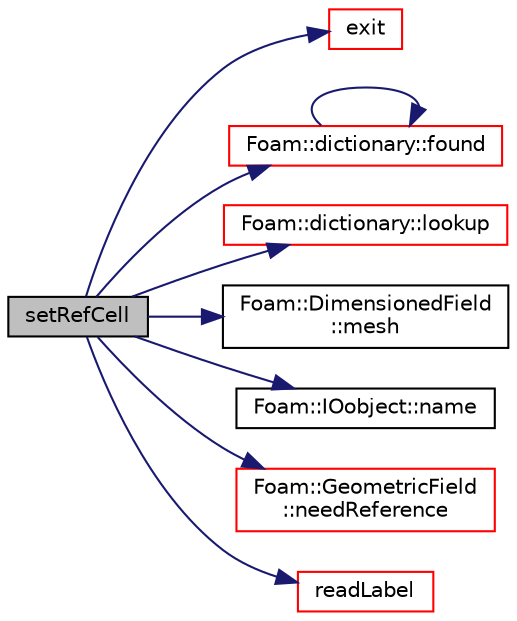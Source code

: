 digraph "setRefCell"
{
  bgcolor="transparent";
  edge [fontname="Helvetica",fontsize="10",labelfontname="Helvetica",labelfontsize="10"];
  node [fontname="Helvetica",fontsize="10",shape=record];
  rankdir="LR";
  Node1 [label="setRefCell",height=0.2,width=0.4,color="black", fillcolor="grey75", style="filled", fontcolor="black"];
  Node1 -> Node2 [color="midnightblue",fontsize="10",style="solid",fontname="Helvetica"];
  Node2 [label="exit",height=0.2,width=0.4,color="red",URL="$a10733.html#a06ca7250d8e89caf05243ec094843642"];
  Node1 -> Node3 [color="midnightblue",fontsize="10",style="solid",fontname="Helvetica"];
  Node3 [label="Foam::dictionary::found",height=0.2,width=0.4,color="red",URL="$a00523.html#ae9d6521e0e8d3956f9b49ddeb44877b8",tooltip="Search dictionary for given keyword. "];
  Node3 -> Node3 [color="midnightblue",fontsize="10",style="solid",fontname="Helvetica"];
  Node1 -> Node4 [color="midnightblue",fontsize="10",style="solid",fontname="Helvetica"];
  Node4 [label="Foam::dictionary::lookup",height=0.2,width=0.4,color="red",URL="$a00523.html#a8baab402d653d6e789f67c57e23a5b59",tooltip="Find and return an entry data stream. "];
  Node1 -> Node5 [color="midnightblue",fontsize="10",style="solid",fontname="Helvetica"];
  Node5 [label="Foam::DimensionedField\l::mesh",height=0.2,width=0.4,color="black",URL="$a00532.html#abdefa6904b53f35c49185ee1cb3d1800",tooltip="Return mesh. "];
  Node1 -> Node6 [color="midnightblue",fontsize="10",style="solid",fontname="Helvetica"];
  Node6 [label="Foam::IOobject::name",height=0.2,width=0.4,color="black",URL="$a01179.html#a75b72488d2e82151b025744974919d5d",tooltip="Return name. "];
  Node1 -> Node7 [color="midnightblue",fontsize="10",style="solid",fontname="Helvetica"];
  Node7 [label="Foam::GeometricField\l::needReference",height=0.2,width=0.4,color="red",URL="$a00921.html#a6f6e35925b675df79f87d3484b50f555",tooltip="Does the field need a reference level for solution. "];
  Node1 -> Node8 [color="midnightblue",fontsize="10",style="solid",fontname="Helvetica"];
  Node8 [label="readLabel",height=0.2,width=0.4,color="red",URL="$a10733.html#abb09fbcf651d29208982dd7a601b606f"];
}
